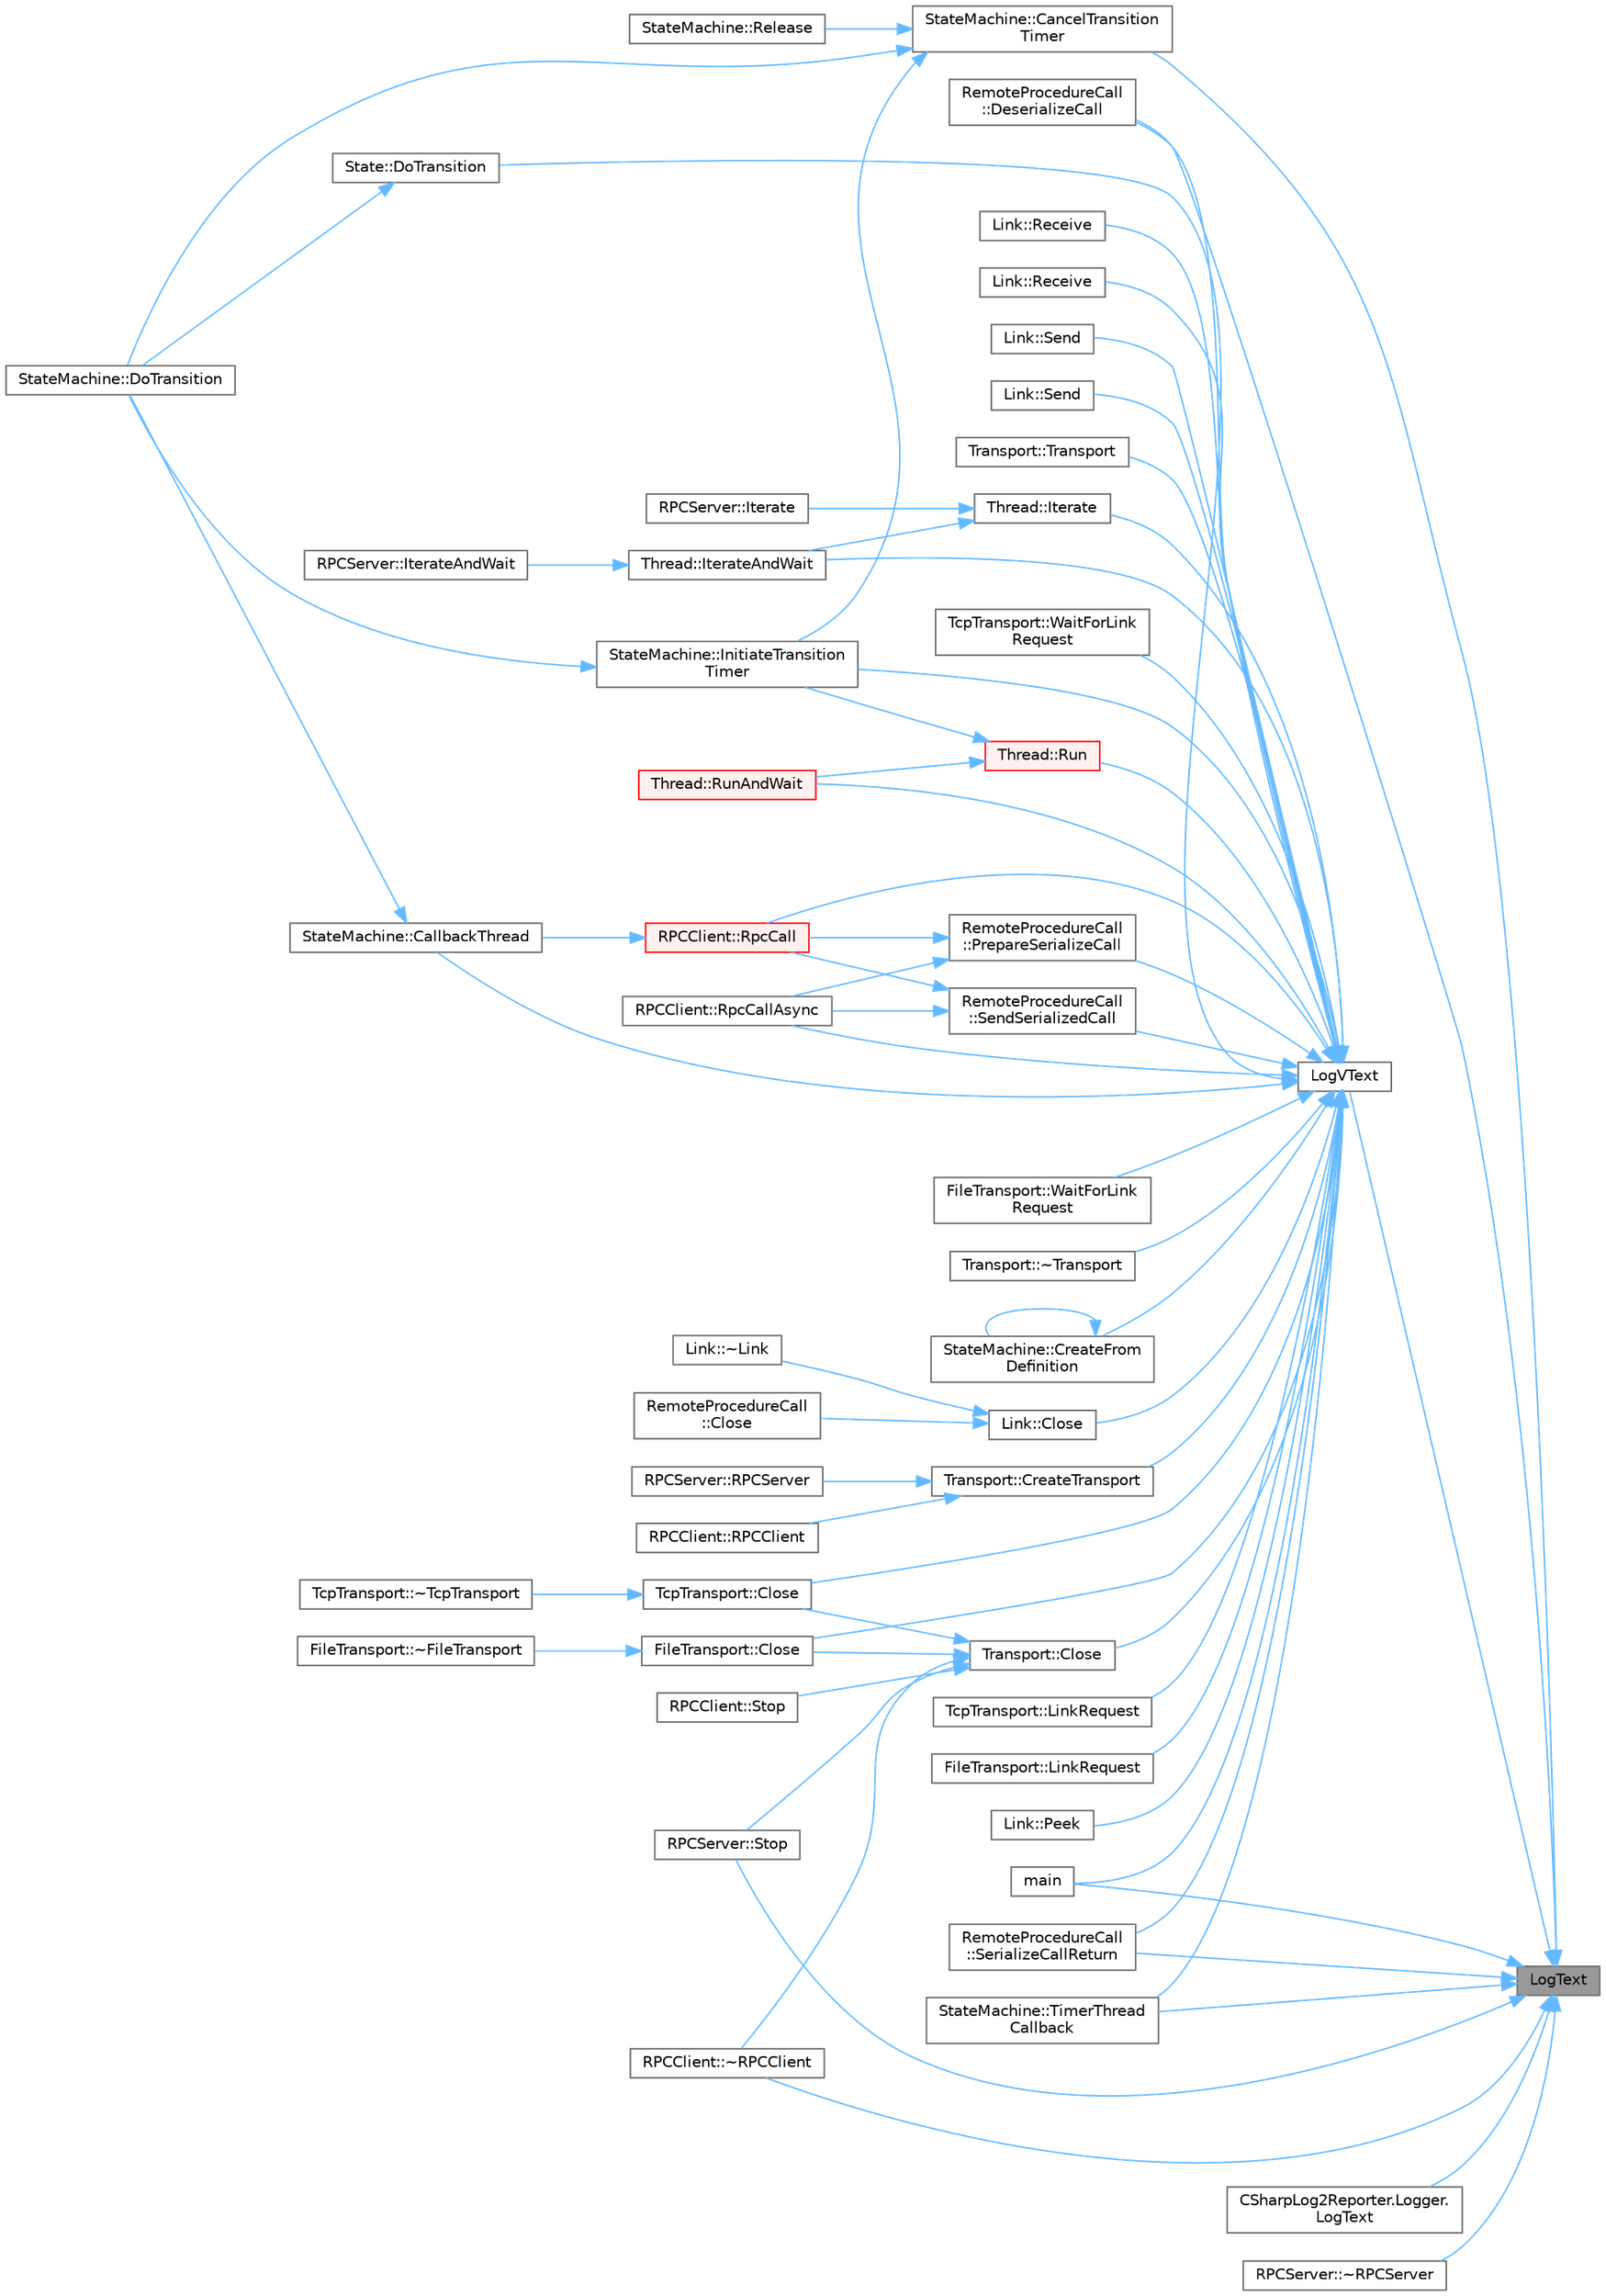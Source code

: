 digraph "LogText"
{
 // LATEX_PDF_SIZE
  bgcolor="transparent";
  edge [fontname=Helvetica,fontsize=10,labelfontname=Helvetica,labelfontsize=10];
  node [fontname=Helvetica,fontsize=10,shape=box,height=0.2,width=0.4];
  rankdir="RL";
  Node1 [id="Node000001",label="LogText",height=0.2,width=0.4,color="gray40", fillcolor="grey60", style="filled", fontcolor="black",tooltip=" "];
  Node1 -> Node2 [id="edge1_Node000001_Node000002",dir="back",color="steelblue1",style="solid",tooltip=" "];
  Node2 [id="Node000002",label="StateMachine::CancelTransition\lTimer",height=0.2,width=0.4,color="grey40", fillcolor="white", style="filled",URL="$class_state_machine.html#a0fb3b2d1e0daeeacac4edee9d85d033d",tooltip=" "];
  Node2 -> Node3 [id="edge2_Node000002_Node000003",dir="back",color="steelblue1",style="solid",tooltip=" "];
  Node3 [id="Node000003",label="StateMachine::DoTransition",height=0.2,width=0.4,color="grey40", fillcolor="white", style="filled",URL="$class_state_machine.html#ae5864f2f840fca87e1d3229703f681fb",tooltip="Executes the given transition on the current state."];
  Node2 -> Node4 [id="edge3_Node000002_Node000004",dir="back",color="steelblue1",style="solid",tooltip=" "];
  Node4 [id="Node000004",label="StateMachine::InitiateTransition\lTimer",height=0.2,width=0.4,color="grey40", fillcolor="white", style="filled",URL="$class_state_machine.html#aa96ba26b9aff8774aacb302af3dd7fe8",tooltip="Clears the current transition timer (timeout) if any, then sets a new transition timer to the the giv..."];
  Node4 -> Node3 [id="edge4_Node000004_Node000003",dir="back",color="steelblue1",style="solid",tooltip=" "];
  Node2 -> Node5 [id="edge5_Node000002_Node000005",dir="back",color="steelblue1",style="solid",tooltip=" "];
  Node5 [id="Node000005",label="StateMachine::Release",height=0.2,width=0.4,color="grey40", fillcolor="white", style="filled",URL="$class_state_machine.html#a8295262a91454cd9b54aebbd8573cf08",tooltip="Stops the state machine's context pending threads, then mark the state machine as exiting so the garb..."];
  Node1 -> Node6 [id="edge6_Node000001_Node000006",dir="back",color="steelblue1",style="solid",tooltip=" "];
  Node6 [id="Node000006",label="RemoteProcedureCall\l::DeserializeCall",height=0.2,width=0.4,color="grey40", fillcolor="white", style="filled",URL="$class_remote_procedure_call.html#a788f764e16aa35c5f7bb22363d3cce2b",tooltip="Deserializes a function call byte stream built by SerializeCall."];
  Node1 -> Node7 [id="edge7_Node000001_Node000007",dir="back",color="steelblue1",style="solid",tooltip=" "];
  Node7 [id="Node000007",label="CSharpLog2Reporter.Logger.\lLogText",height=0.2,width=0.4,color="grey40", fillcolor="white", style="filled",URL="$class_c_sharp_log2_reporter_1_1_logger.html#acd52bd2fbb6a979e566c6c0c8dfefd4e",tooltip=" "];
  Node1 -> Node8 [id="edge8_Node000001_Node000008",dir="back",color="steelblue1",style="solid",tooltip=" "];
  Node8 [id="Node000008",label="LogVText",height=0.2,width=0.4,color="grey40", fillcolor="white", style="filled",URL="$log2reporter_8c.html#a5e1aa3e4ebff4a98212651cae466756e",tooltip=" "];
  Node8 -> Node9 [id="edge9_Node000008_Node000009",dir="back",color="steelblue1",style="solid",tooltip=" "];
  Node9 [id="Node000009",label="StateMachine::CallbackThread",height=0.2,width=0.4,color="grey40", fillcolor="white", style="filled",URL="$class_state_machine.html#a650177fcdb065e12880e94405fa8036c",tooltip="Creates and starts a new thread to call a transition callback."];
  Node9 -> Node3 [id="edge10_Node000009_Node000003",dir="back",color="steelblue1",style="solid",tooltip=" "];
  Node8 -> Node10 [id="edge11_Node000008_Node000010",dir="back",color="steelblue1",style="solid",tooltip=" "];
  Node10 [id="Node000010",label="Link::Close",height=0.2,width=0.4,color="grey40", fillcolor="white", style="filled",URL="$class_link.html#a2021d0a1d1d99c6d66ba4673cf6a21f4",tooltip=" "];
  Node10 -> Node11 [id="edge12_Node000010_Node000011",dir="back",color="steelblue1",style="solid",tooltip=" "];
  Node11 [id="Node000011",label="RemoteProcedureCall\l::Close",height=0.2,width=0.4,color="grey40", fillcolor="white", style="filled",URL="$class_remote_procedure_call.html#a31cda1aad54d910ea156ee3a74668805",tooltip=" "];
  Node10 -> Node12 [id="edge13_Node000010_Node000012",dir="back",color="steelblue1",style="solid",tooltip=" "];
  Node12 [id="Node000012",label="Link::~Link",height=0.2,width=0.4,color="grey40", fillcolor="white", style="filled",URL="$class_link.html#a666e442abb3122fe5eb1705f1b2d650d",tooltip=" "];
  Node8 -> Node13 [id="edge14_Node000008_Node000013",dir="back",color="steelblue1",style="solid",tooltip=" "];
  Node13 [id="Node000013",label="Transport::Close",height=0.2,width=0.4,color="grey40", fillcolor="white", style="filled",URL="$class_transport.html#a999a45e65a145dc7d0af3f493b118134",tooltip=" "];
  Node13 -> Node14 [id="edge15_Node000013_Node000014",dir="back",color="steelblue1",style="solid",tooltip=" "];
  Node14 [id="Node000014",label="TcpTransport::Close",height=0.2,width=0.4,color="grey40", fillcolor="white", style="filled",URL="$class_tcp_transport.html#a2f542f820033b09b18f8bdb5b1e358c0",tooltip=" "];
  Node14 -> Node15 [id="edge16_Node000014_Node000015",dir="back",color="steelblue1",style="solid",tooltip=" "];
  Node15 [id="Node000015",label="TcpTransport::~TcpTransport",height=0.2,width=0.4,color="grey40", fillcolor="white", style="filled",URL="$class_tcp_transport.html#ab203d6679e0a43ebbe20202ee2a5a467",tooltip=" "];
  Node13 -> Node16 [id="edge17_Node000013_Node000016",dir="back",color="steelblue1",style="solid",tooltip=" "];
  Node16 [id="Node000016",label="FileTransport::Close",height=0.2,width=0.4,color="grey40", fillcolor="white", style="filled",URL="$class_file_transport.html#af830f652af42263a97f2fd924c5f56b9",tooltip=" "];
  Node16 -> Node17 [id="edge18_Node000016_Node000017",dir="back",color="steelblue1",style="solid",tooltip=" "];
  Node17 [id="Node000017",label="FileTransport::~FileTransport",height=0.2,width=0.4,color="grey40", fillcolor="white", style="filled",URL="$class_file_transport.html#a66475c433459fd8feaa6b5d053fec9ac",tooltip=" "];
  Node13 -> Node18 [id="edge19_Node000013_Node000018",dir="back",color="steelblue1",style="solid",tooltip=" "];
  Node18 [id="Node000018",label="RPCClient::Stop",height=0.2,width=0.4,color="grey40", fillcolor="white", style="filled",URL="$class_r_p_c_client.html#a380e02c5b8dfd35f1e9684a932c74cf8",tooltip="Stops the associated transport."];
  Node13 -> Node19 [id="edge20_Node000013_Node000019",dir="back",color="steelblue1",style="solid",tooltip=" "];
  Node19 [id="Node000019",label="RPCServer::Stop",height=0.2,width=0.4,color="grey40", fillcolor="white", style="filled",URL="$class_r_p_c_server.html#afa561558cb0ceafb0556c4fd34e44683",tooltip="Stops the associated transport."];
  Node13 -> Node20 [id="edge21_Node000013_Node000020",dir="back",color="steelblue1",style="solid",tooltip=" "];
  Node20 [id="Node000020",label="RPCClient::~RPCClient",height=0.2,width=0.4,color="grey40", fillcolor="white", style="filled",URL="$class_r_p_c_client.html#a30b8cae7e2b173b7bb348d6cfbfd14b8",tooltip="RPCClient destructor. Closes and destroys the associated RPC and Transport members."];
  Node8 -> Node14 [id="edge22_Node000008_Node000014",dir="back",color="steelblue1",style="solid",tooltip=" "];
  Node8 -> Node16 [id="edge23_Node000008_Node000016",dir="back",color="steelblue1",style="solid",tooltip=" "];
  Node8 -> Node21 [id="edge24_Node000008_Node000021",dir="back",color="steelblue1",style="solid",tooltip=" "];
  Node21 [id="Node000021",label="StateMachine::CreateFrom\lDefinition",height=0.2,width=0.4,color="grey40", fillcolor="white", style="filled",URL="$class_state_machine.html#a9e282b1b3524dc89ef69c4022bd629f5",tooltip="This factory method creates a state machine from the given definition."];
  Node21 -> Node21 [id="edge25_Node000021_Node000021",dir="back",color="steelblue1",style="solid",tooltip=" "];
  Node8 -> Node22 [id="edge26_Node000008_Node000022",dir="back",color="steelblue1",style="solid",tooltip=" "];
  Node22 [id="Node000022",label="Transport::CreateTransport",height=0.2,width=0.4,color="grey40", fillcolor="white", style="filled",URL="$class_transport.html#a270e0098fed00bae1e0961630a6a00f1",tooltip="Returns a newly created transport for the given transport type."];
  Node22 -> Node23 [id="edge27_Node000022_Node000023",dir="back",color="steelblue1",style="solid",tooltip=" "];
  Node23 [id="Node000023",label="RPCClient::RPCClient",height=0.2,width=0.4,color="grey40", fillcolor="white", style="filled",URL="$class_r_p_c_client.html#adbf378c8643a20a53ec0be2fac9588fd",tooltip="RPCClient constructor."];
  Node22 -> Node24 [id="edge28_Node000022_Node000024",dir="back",color="steelblue1",style="solid",tooltip=" "];
  Node24 [id="Node000024",label="RPCServer::RPCServer",height=0.2,width=0.4,color="grey40", fillcolor="white", style="filled",URL="$class_r_p_c_server.html#a5cfaec27a0c5a0b7529858ba54773232",tooltip="RPCServer constructor."];
  Node8 -> Node6 [id="edge29_Node000008_Node000006",dir="back",color="steelblue1",style="solid",tooltip=" "];
  Node8 -> Node25 [id="edge30_Node000008_Node000025",dir="back",color="steelblue1",style="solid",tooltip=" "];
  Node25 [id="Node000025",label="State::DoTransition",height=0.2,width=0.4,color="grey40", fillcolor="white", style="filled",URL="$class_state.html#a99a1d13a86063d8d5376d31657c2c7ff",tooltip="Executes the given transition on this, DOES NOT CALL the associated callback."];
  Node25 -> Node3 [id="edge31_Node000025_Node000003",dir="back",color="steelblue1",style="solid",tooltip=" "];
  Node8 -> Node4 [id="edge32_Node000008_Node000004",dir="back",color="steelblue1",style="solid",tooltip=" "];
  Node8 -> Node26 [id="edge33_Node000008_Node000026",dir="back",color="steelblue1",style="solid",tooltip=" "];
  Node26 [id="Node000026",label="Thread::Iterate",height=0.2,width=0.4,color="grey40", fillcolor="white", style="filled",URL="$class_thread.html#af0eb13dd34fb8547d10d4341246b8e03",tooltip=" "];
  Node26 -> Node27 [id="edge34_Node000026_Node000027",dir="back",color="steelblue1",style="solid",tooltip=" "];
  Node27 [id="Node000027",label="RPCServer::Iterate",height=0.2,width=0.4,color="grey40", fillcolor="white", style="filled",URL="$class_r_p_c_server.html#a052d64b45ee81f39dbf038d95f99ff08",tooltip="Iterates on Run."];
  Node26 -> Node28 [id="edge35_Node000026_Node000028",dir="back",color="steelblue1",style="solid",tooltip=" "];
  Node28 [id="Node000028",label="Thread::IterateAndWait",height=0.2,width=0.4,color="grey40", fillcolor="white", style="filled",URL="$class_thread.html#a41b5c7adb2c080981c373d3d35c69e0d",tooltip=" "];
  Node28 -> Node29 [id="edge36_Node000028_Node000029",dir="back",color="steelblue1",style="solid",tooltip=" "];
  Node29 [id="Node000029",label="RPCServer::IterateAndWait",height=0.2,width=0.4,color="grey40", fillcolor="white", style="filled",URL="$class_r_p_c_server.html#aa0789295acfd6111907957f4feafcebe",tooltip=" "];
  Node8 -> Node28 [id="edge37_Node000008_Node000028",dir="back",color="steelblue1",style="solid",tooltip=" "];
  Node8 -> Node30 [id="edge38_Node000008_Node000030",dir="back",color="steelblue1",style="solid",tooltip=" "];
  Node30 [id="Node000030",label="TcpTransport::LinkRequest",height=0.2,width=0.4,color="grey40", fillcolor="white", style="filled",URL="$class_tcp_transport.html#a6d2acd0bf84d1da9f4f29055b0212de5",tooltip="Connects to a server blocked on WaitLinkRequest and returns the resulting link."];
  Node8 -> Node31 [id="edge39_Node000008_Node000031",dir="back",color="steelblue1",style="solid",tooltip=" "];
  Node31 [id="Node000031",label="FileTransport::LinkRequest",height=0.2,width=0.4,color="grey40", fillcolor="white", style="filled",URL="$class_file_transport.html#a87c8c98d69d96adf5decb294e5bba134",tooltip="Connects to a server blocked on WaitLinkRequest and returns the resulting link."];
  Node8 -> Node32 [id="edge40_Node000008_Node000032",dir="back",color="steelblue1",style="solid",tooltip=" "];
  Node32 [id="Node000032",label="main",height=0.2,width=0.4,color="grey40", fillcolor="white", style="filled",URL="$main_8c.html#a3c04138a5bfe5d72780bb7e82a18e627",tooltip=" "];
  Node8 -> Node33 [id="edge41_Node000008_Node000033",dir="back",color="steelblue1",style="solid",tooltip=" "];
  Node33 [id="Node000033",label="Link::Peek",height=0.2,width=0.4,color="grey40", fillcolor="white", style="filled",URL="$class_link.html#a8ed27120a9874765f7eae32927524b81",tooltip="Peeks up to data_len bytes into byte_buffer from the linked peer. This a blocking potentially non com..."];
  Node8 -> Node34 [id="edge42_Node000008_Node000034",dir="back",color="steelblue1",style="solid",tooltip=" "];
  Node34 [id="Node000034",label="RemoteProcedureCall\l::PrepareSerializeCall",height=0.2,width=0.4,color="grey40", fillcolor="white", style="filled",URL="$class_remote_procedure_call.html#a25e88f16f1beec5b66eec3f3bc43eecf",tooltip="Serializes the given function call so the resulting byte stream can be sent over the associated link ..."];
  Node34 -> Node35 [id="edge43_Node000034_Node000035",dir="back",color="steelblue1",style="solid",tooltip=" "];
  Node35 [id="Node000035",label="RPCClient::RpcCall",height=0.2,width=0.4,color="red", fillcolor="#FFF0F0", style="filled",URL="$class_r_p_c_client.html#aafa4b8e67880abb541605fb0e3925af8",tooltip="see RemoteProcedureCall::SerializedCall and RemoteProcedureCall::SendSerializedCall...."];
  Node35 -> Node9 [id="edge44_Node000035_Node000009",dir="back",color="steelblue1",style="solid",tooltip=" "];
  Node34 -> Node37 [id="edge45_Node000034_Node000037",dir="back",color="steelblue1",style="solid",tooltip=" "];
  Node37 [id="Node000037",label="RPCClient::RpcCallAsync",height=0.2,width=0.4,color="grey40", fillcolor="white", style="filled",URL="$class_r_p_c_client.html#ab3e82b18a51cfdc27b1b249fba614718",tooltip="see RemoteProcedureCall::SerializedCall and RemoteProcedureCall::SendSerializedCall...."];
  Node8 -> Node38 [id="edge46_Node000008_Node000038",dir="back",color="steelblue1",style="solid",tooltip=" "];
  Node38 [id="Node000038",label="Link::Receive",height=0.2,width=0.4,color="grey40", fillcolor="white", style="filled",URL="$class_link.html#a7e4bc0c466107ddee622e445f39f440a",tooltip="Receives up to data_len bytes into byte_buffer from the linked peer. This a blocking potentially non ..."];
  Node8 -> Node39 [id="edge47_Node000008_Node000039",dir="back",color="steelblue1",style="solid",tooltip=" "];
  Node39 [id="Node000039",label="Link::Receive",height=0.2,width=0.4,color="grey40", fillcolor="white", style="filled",URL="$class_link.html#ae1338c6201643f440f5490111c3f8bc7",tooltip="Receives data_len bytes into byte_buffer from the linked peer. This a blocking complete receive."];
  Node8 -> Node35 [id="edge48_Node000008_Node000035",dir="back",color="steelblue1",style="solid",tooltip=" "];
  Node8 -> Node37 [id="edge49_Node000008_Node000037",dir="back",color="steelblue1",style="solid",tooltip=" "];
  Node8 -> Node40 [id="edge50_Node000008_Node000040",dir="back",color="steelblue1",style="solid",tooltip=" "];
  Node40 [id="Node000040",label="Thread::Run",height=0.2,width=0.4,color="red", fillcolor="#FFF0F0", style="filled",URL="$class_thread.html#aa749371ba8362eaeea768f7d395b3dae",tooltip=" "];
  Node40 -> Node4 [id="edge51_Node000040_Node000004",dir="back",color="steelblue1",style="solid",tooltip=" "];
  Node40 -> Node42 [id="edge52_Node000040_Node000042",dir="back",color="steelblue1",style="solid",tooltip=" "];
  Node42 [id="Node000042",label="Thread::RunAndWait",height=0.2,width=0.4,color="red", fillcolor="#FFF0F0", style="filled",URL="$class_thread.html#adf4a0146595eefa17ccb8d7aacd33b41",tooltip=" "];
  Node8 -> Node42 [id="edge53_Node000008_Node000042",dir="back",color="steelblue1",style="solid",tooltip=" "];
  Node8 -> Node44 [id="edge54_Node000008_Node000044",dir="back",color="steelblue1",style="solid",tooltip=" "];
  Node44 [id="Node000044",label="Link::Send",height=0.2,width=0.4,color="grey40", fillcolor="white", style="filled",URL="$class_link.html#a503fcb0ab4e40494439bcd335e27b7e3",tooltip="Sends up to data_len bytes from byte_buffer to the linked peer. This a blocking potentially non compl..."];
  Node8 -> Node45 [id="edge55_Node000008_Node000045",dir="back",color="steelblue1",style="solid",tooltip=" "];
  Node45 [id="Node000045",label="Link::Send",height=0.2,width=0.4,color="grey40", fillcolor="white", style="filled",URL="$class_link.html#a3f671bd4cd0eb8324033108f4ba06c06",tooltip="Sends data_len bytes from byte_buffer to the linked peer. This a blocking complete send."];
  Node8 -> Node46 [id="edge56_Node000008_Node000046",dir="back",color="steelblue1",style="solid",tooltip=" "];
  Node46 [id="Node000046",label="RemoteProcedureCall\l::SendSerializedCall",height=0.2,width=0.4,color="grey40", fillcolor="white", style="filled",URL="$class_remote_procedure_call.html#a96c3278928409ed5bcd18a0b64478e07",tooltip=" "];
  Node46 -> Node35 [id="edge57_Node000046_Node000035",dir="back",color="steelblue1",style="solid",tooltip=" "];
  Node46 -> Node37 [id="edge58_Node000046_Node000037",dir="back",color="steelblue1",style="solid",tooltip=" "];
  Node8 -> Node47 [id="edge59_Node000008_Node000047",dir="back",color="steelblue1",style="solid",tooltip=" "];
  Node47 [id="Node000047",label="RemoteProcedureCall\l::SerializeCallReturn",height=0.2,width=0.4,color="grey40", fillcolor="white", style="filled",URL="$class_remote_procedure_call.html#ae6723cb1bf29ed54584a4e2e7ecb8e93",tooltip="Prepare serialized call return byte stream and send it over the associated link."];
  Node8 -> Node48 [id="edge60_Node000008_Node000048",dir="back",color="steelblue1",style="solid",tooltip=" "];
  Node48 [id="Node000048",label="StateMachine::TimerThread\lCallback",height=0.2,width=0.4,color="grey40", fillcolor="white", style="filled",URL="$class_state_machine.html#ab502559100a6bc6d7cbf0bbaff8a6d3a",tooltip=" "];
  Node8 -> Node49 [id="edge61_Node000008_Node000049",dir="back",color="steelblue1",style="solid",tooltip=" "];
  Node49 [id="Node000049",label="Transport::Transport",height=0.2,width=0.4,color="grey40", fillcolor="white", style="filled",URL="$class_transport.html#a36928c178aa490c02aa25b4b12e2bf63",tooltip=" "];
  Node8 -> Node50 [id="edge62_Node000008_Node000050",dir="back",color="steelblue1",style="solid",tooltip=" "];
  Node50 [id="Node000050",label="TcpTransport::WaitForLink\lRequest",height=0.2,width=0.4,color="grey40", fillcolor="white", style="filled",URL="$class_tcp_transport.html#a425d5cf0a3862dcdcff1be8b6dab9c63",tooltip="Waits for a LinkRequest and returns the resulting link."];
  Node8 -> Node51 [id="edge63_Node000008_Node000051",dir="back",color="steelblue1",style="solid",tooltip=" "];
  Node51 [id="Node000051",label="FileTransport::WaitForLink\lRequest",height=0.2,width=0.4,color="grey40", fillcolor="white", style="filled",URL="$class_file_transport.html#a5bde04a2d3ebfd675b8e197d53a59ad5",tooltip="Waits for a LinkRequest and returns the resulting link."];
  Node8 -> Node52 [id="edge64_Node000008_Node000052",dir="back",color="steelblue1",style="solid",tooltip=" "];
  Node52 [id="Node000052",label="Transport::~Transport",height=0.2,width=0.4,color="grey40", fillcolor="white", style="filled",URL="$class_transport.html#a0d41bb59cb5b3e04dbfee3044e736e8d",tooltip=" "];
  Node1 -> Node32 [id="edge65_Node000001_Node000032",dir="back",color="steelblue1",style="solid",tooltip=" "];
  Node1 -> Node47 [id="edge66_Node000001_Node000047",dir="back",color="steelblue1",style="solid",tooltip=" "];
  Node1 -> Node19 [id="edge67_Node000001_Node000019",dir="back",color="steelblue1",style="solid",tooltip=" "];
  Node1 -> Node48 [id="edge68_Node000001_Node000048",dir="back",color="steelblue1",style="solid",tooltip=" "];
  Node1 -> Node20 [id="edge69_Node000001_Node000020",dir="back",color="steelblue1",style="solid",tooltip=" "];
  Node1 -> Node53 [id="edge70_Node000001_Node000053",dir="back",color="steelblue1",style="solid",tooltip=" "];
  Node53 [id="Node000053",label="RPCServer::~RPCServer",height=0.2,width=0.4,color="grey40", fillcolor="white", style="filled",URL="$class_r_p_c_server.html#af7fadfc5744d79966897e40665bb0999",tooltip="RPCClient destructor. Closes and destroys the associated RPC and Transport members."];
}
